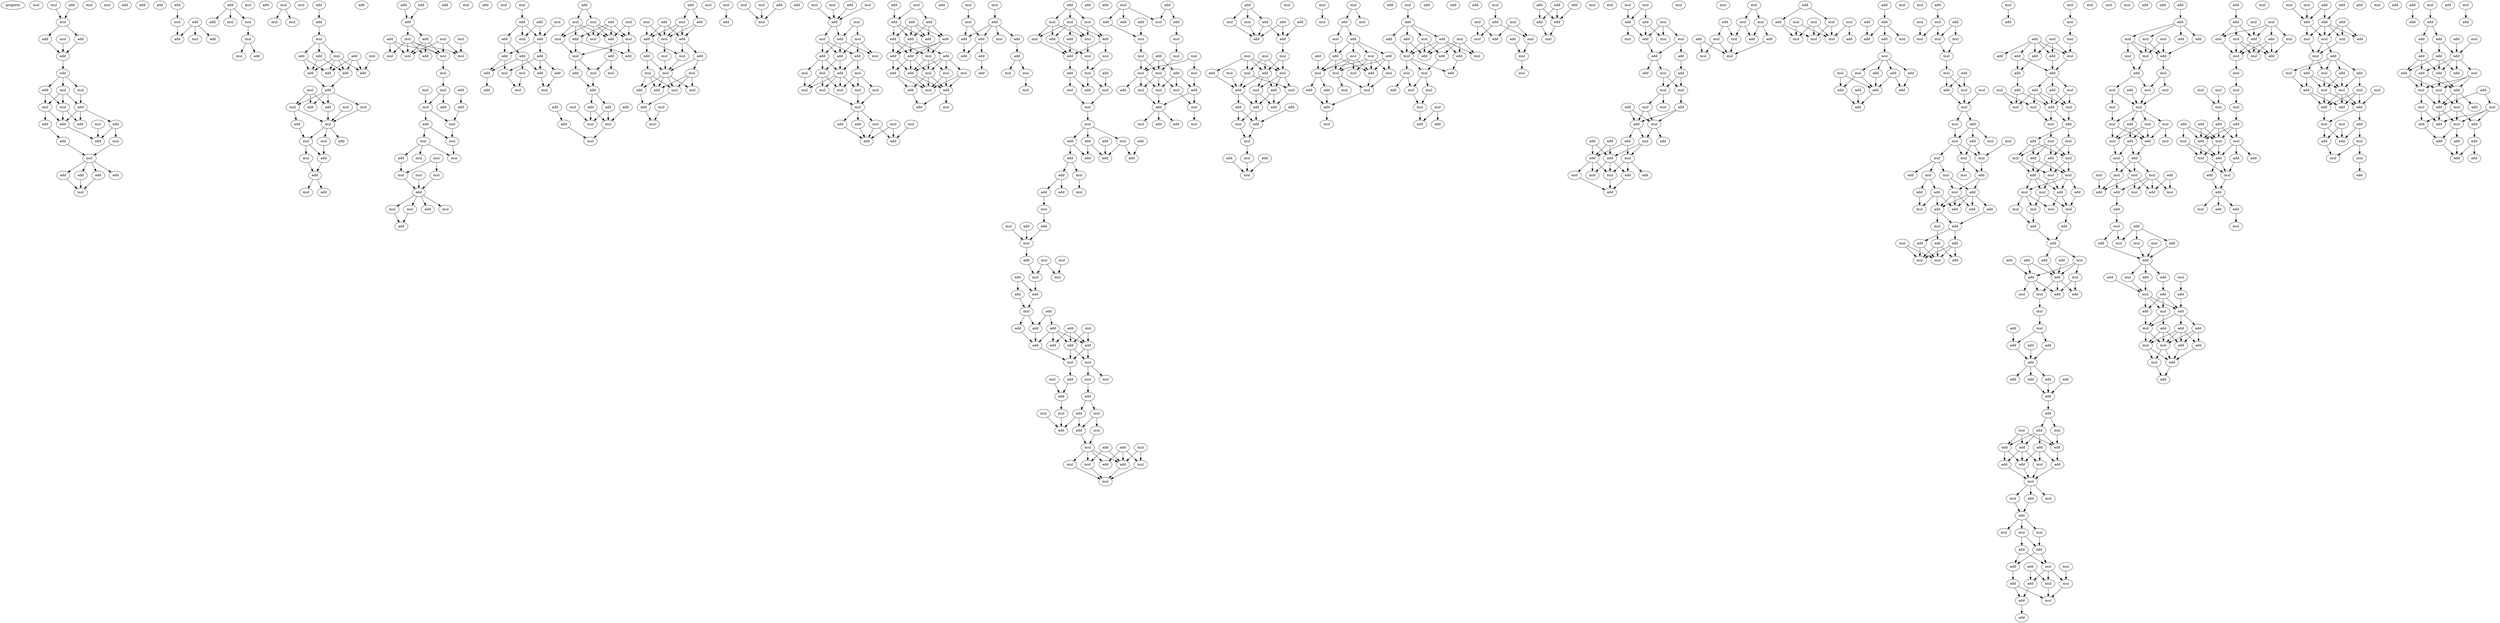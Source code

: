 digraph {
    node [fontcolor=black]
    property [mul=2,lf=2.0]
    0 [ label = mul ];
    1 [ label = mul ];
    2 [ label = mul ];
    3 [ label = mul ];
    4 [ label = add ];
    5 [ label = mul ];
    6 [ label = add ];
    7 [ label = add ];
    8 [ label = add ];
    9 [ label = mul ];
    10 [ label = add ];
    11 [ label = add ];
    12 [ label = add ];
    13 [ label = mul ];
    14 [ label = mul ];
    15 [ label = add ];
    16 [ label = mul ];
    17 [ label = add ];
    18 [ label = mul ];
    19 [ label = add ];
    20 [ label = mul ];
    21 [ label = add ];
    22 [ label = add ];
    23 [ label = add ];
    24 [ label = add ];
    25 [ label = mul ];
    26 [ label = add ];
    27 [ label = mul ];
    28 [ label = add ];
    29 [ label = add ];
    30 [ label = add ];
    31 [ label = add ];
    32 [ label = add ];
    33 [ label = mul ];
    34 [ label = add ];
    35 [ label = mul ];
    36 [ label = add ];
    37 [ label = add ];
    38 [ label = mul ];
    39 [ label = add ];
    40 [ label = add ];
    41 [ label = add ];
    42 [ label = mul ];
    43 [ label = mul ];
    44 [ label = mul ];
    45 [ label = add ];
    46 [ label = mul ];
    47 [ label = mul ];
    48 [ label = mul ];
    49 [ label = add ];
    50 [ label = mul ];
    51 [ label = add ];
    52 [ label = mul ];
    53 [ label = mul ];
    54 [ label = add ];
    55 [ label = mul ];
    56 [ label = mul ];
    57 [ label = add ];
    58 [ label = add ];
    59 [ label = mul ];
    60 [ label = add ];
    61 [ label = add ];
    62 [ label = add ];
    63 [ label = add ];
    64 [ label = add ];
    65 [ label = mul ];
    66 [ label = add ];
    67 [ label = mul ];
    68 [ label = add ];
    69 [ label = mul ];
    70 [ label = add ];
    71 [ label = mul ];
    72 [ label = add ];
    73 [ label = mul ];
    74 [ label = mul ];
    75 [ label = add ];
    76 [ label = mul ];
    77 [ label = add ];
    78 [ label = mul ];
    79 [ label = add ];
    80 [ label = add ];
    81 [ label = add ];
    82 [ label = add ];
    83 [ label = add ];
    84 [ label = mul ];
    85 [ label = add ];
    86 [ label = add ];
    87 [ label = add ];
    88 [ label = add ];
    89 [ label = mul ];
    90 [ label = mul ];
    91 [ label = mul ];
    92 [ label = mul ];
    93 [ label = mul ];
    94 [ label = mul ];
    95 [ label = add ];
    96 [ label = mul ];
    97 [ label = mul ];
    98 [ label = mul ];
    99 [ label = add ];
    100 [ label = mul ];
    101 [ label = add ];
    102 [ label = mul ];
    103 [ label = add ];
    104 [ label = add ];
    105 [ label = mul ];
    106 [ label = mul ];
    107 [ label = mul ];
    108 [ label = mul ];
    109 [ label = mul ];
    110 [ label = mul ];
    111 [ label = mul ];
    112 [ label = add ];
    113 [ label = add ];
    114 [ label = mul ];
    115 [ label = mul ];
    116 [ label = mul ];
    117 [ label = add ];
    118 [ label = mul ];
    119 [ label = add ];
    120 [ label = mul ];
    121 [ label = mul ];
    122 [ label = mul ];
    123 [ label = add ];
    124 [ label = mul ];
    125 [ label = add ];
    126 [ label = add ];
    127 [ label = mul ];
    128 [ label = add ];
    129 [ label = add ];
    130 [ label = mul ];
    131 [ label = add ];
    132 [ label = add ];
    133 [ label = add ];
    134 [ label = mul ];
    135 [ label = add ];
    136 [ label = mul ];
    137 [ label = add ];
    138 [ label = add ];
    139 [ label = mul ];
    140 [ label = mul ];
    141 [ label = add ];
    142 [ label = add ];
    143 [ label = mul ];
    144 [ label = mul ];
    145 [ label = add ];
    146 [ label = mul ];
    147 [ label = mul ];
    148 [ label = mul ];
    149 [ label = add ];
    150 [ label = add ];
    151 [ label = mul ];
    152 [ label = add ];
    153 [ label = add ];
    154 [ label = mul ];
    155 [ label = add ];
    156 [ label = mul ];
    157 [ label = mul ];
    158 [ label = add ];
    159 [ label = add ];
    160 [ label = add ];
    161 [ label = add ];
    162 [ label = add ];
    163 [ label = mul ];
    164 [ label = mul ];
    165 [ label = mul ];
    166 [ label = add ];
    167 [ label = mul ];
    168 [ label = add ];
    169 [ label = add ];
    170 [ label = mul ];
    171 [ label = mul ];
    172 [ label = add ];
    173 [ label = add ];
    174 [ label = mul ];
    175 [ label = add ];
    176 [ label = mul ];
    177 [ label = add ];
    178 [ label = mul ];
    179 [ label = add ];
    180 [ label = mul ];
    181 [ label = mul ];
    182 [ label = mul ];
    183 [ label = add ];
    184 [ label = mul ];
    185 [ label = mul ];
    186 [ label = add ];
    187 [ label = mul ];
    188 [ label = add ];
    189 [ label = mul ];
    190 [ label = mul ];
    191 [ label = mul ];
    192 [ label = add ];
    193 [ label = mul ];
    194 [ label = mul ];
    195 [ label = add ];
    196 [ label = mul ];
    197 [ label = add ];
    198 [ label = mul ];
    199 [ label = mul ];
    200 [ label = add ];
    201 [ label = mul ];
    202 [ label = add ];
    203 [ label = mul ];
    204 [ label = mul ];
    205 [ label = add ];
    206 [ label = mul ];
    207 [ label = add ];
    208 [ label = add ];
    209 [ label = add ];
    210 [ label = mul ];
    211 [ label = mul ];
    212 [ label = mul ];
    213 [ label = add ];
    214 [ label = mul ];
    215 [ label = mul ];
    216 [ label = mul ];
    217 [ label = mul ];
    218 [ label = mul ];
    219 [ label = mul ];
    220 [ label = mul ];
    221 [ label = add ];
    222 [ label = add ];
    223 [ label = mul ];
    224 [ label = mul ];
    225 [ label = mul ];
    226 [ label = add ];
    227 [ label = add ];
    228 [ label = add ];
    229 [ label = mul ];
    230 [ label = add ];
    231 [ label = add ];
    232 [ label = add ];
    233 [ label = add ];
    234 [ label = add ];
    235 [ label = add ];
    236 [ label = add ];
    237 [ label = add ];
    238 [ label = add ];
    239 [ label = add ];
    240 [ label = mul ];
    241 [ label = mul ];
    242 [ label = add ];
    243 [ label = mul ];
    244 [ label = mul ];
    245 [ label = add ];
    246 [ label = add ];
    247 [ label = add ];
    248 [ label = mul ];
    249 [ label = add ];
    250 [ label = mul ];
    251 [ label = add ];
    252 [ label = mul ];
    253 [ label = mul ];
    254 [ label = mul ];
    255 [ label = add ];
    256 [ label = add ];
    257 [ label = mul ];
    258 [ label = add ];
    259 [ label = add ];
    260 [ label = add ];
    261 [ label = add ];
    262 [ label = add ];
    263 [ label = mul ];
    264 [ label = add ];
    265 [ label = mul ];
    266 [ label = mul ];
    267 [ label = add ];
    268 [ label = mul ];
    269 [ label = mul ];
    270 [ label = mul ];
    271 [ label = add ];
    272 [ label = mul ];
    273 [ label = mul ];
    274 [ label = add ];
    275 [ label = add ];
    276 [ label = mul ];
    277 [ label = mul ];
    278 [ label = add ];
    279 [ label = mul ];
    280 [ label = add ];
    281 [ label = add ];
    282 [ label = mul ];
    283 [ label = mul ];
    284 [ label = add ];
    285 [ label = mul ];
    286 [ label = mul ];
    287 [ label = add ];
    288 [ label = mul ];
    289 [ label = add ];
    290 [ label = add ];
    291 [ label = add ];
    292 [ label = add ];
    293 [ label = add ];
    294 [ label = add ];
    295 [ label = add ];
    296 [ label = add ];
    297 [ label = mul ];
    298 [ label = add ];
    299 [ label = mul ];
    300 [ label = add ];
    301 [ label = mul ];
    302 [ label = mul ];
    303 [ label = add ];
    304 [ label = add ];
    305 [ label = add ];
    306 [ label = mul ];
    307 [ label = mul ];
    308 [ label = mul ];
    309 [ label = add ];
    310 [ label = add ];
    311 [ label = add ];
    312 [ label = mul ];
    313 [ label = mul ];
    314 [ label = add ];
    315 [ label = add ];
    316 [ label = mul ];
    317 [ label = add ];
    318 [ label = add ];
    319 [ label = mul ];
    320 [ label = add ];
    321 [ label = add ];
    322 [ label = add ];
    323 [ label = add ];
    324 [ label = add ];
    325 [ label = add ];
    326 [ label = add ];
    327 [ label = mul ];
    328 [ label = mul ];
    329 [ label = mul ];
    330 [ label = mul ];
    331 [ label = mul ];
    332 [ label = add ];
    333 [ label = add ];
    334 [ label = add ];
    335 [ label = mul ];
    336 [ label = mul ];
    337 [ label = mul ];
    338 [ label = add ];
    339 [ label = add ];
    340 [ label = add ];
    341 [ label = mul ];
    342 [ label = mul ];
    343 [ label = add ];
    344 [ label = add ];
    345 [ label = mul ];
    346 [ label = mul ];
    347 [ label = mul ];
    348 [ label = add ];
    349 [ label = add ];
    350 [ label = mul ];
    351 [ label = mul ];
    352 [ label = mul ];
    353 [ label = add ];
    354 [ label = add ];
    355 [ label = mul ];
    356 [ label = add ];
    357 [ label = add ];
    358 [ label = add ];
    359 [ label = mul ];
    360 [ label = mul ];
    361 [ label = mul ];
    362 [ label = mul ];
    363 [ label = add ];
    364 [ label = mul ];
    365 [ label = mul ];
    366 [ label = mul ];
    367 [ label = add ];
    368 [ label = mul ];
    369 [ label = add ];
    370 [ label = add ];
    371 [ label = mul ];
    372 [ label = mul ];
    373 [ label = mul ];
    374 [ label = mul ];
    375 [ label = add ];
    376 [ label = add ];
    377 [ label = add ];
    378 [ label = mul ];
    379 [ label = mul ];
    380 [ label = add ];
    381 [ label = mul ];
    382 [ label = add ];
    383 [ label = add ];
    384 [ label = mul ];
    385 [ label = add ];
    386 [ label = add ];
    387 [ label = add ];
    388 [ label = mul ];
    389 [ label = mul ];
    390 [ label = mul ];
    391 [ label = mul ];
    392 [ label = mul ];
    393 [ label = mul ];
    394 [ label = add ];
    395 [ label = add ];
    396 [ label = mul ];
    397 [ label = add ];
    398 [ label = add ];
    399 [ label = mul ];
    400 [ label = add ];
    401 [ label = add ];
    402 [ label = add ];
    403 [ label = add ];
    404 [ label = mul ];
    405 [ label = add ];
    406 [ label = mul ];
    407 [ label = add ];
    408 [ label = mul ];
    409 [ label = add ];
    410 [ label = mul ];
    411 [ label = mul ];
    412 [ label = mul ];
    413 [ label = mul ];
    414 [ label = mul ];
    415 [ label = add ];
    416 [ label = add ];
    417 [ label = mul ];
    418 [ label = add ];
    419 [ label = mul ];
    420 [ label = add ];
    421 [ label = mul ];
    422 [ label = add ];
    423 [ label = mul ];
    424 [ label = add ];
    425 [ label = mul ];
    426 [ label = add ];
    427 [ label = mul ];
    428 [ label = mul ];
    429 [ label = mul ];
    430 [ label = add ];
    431 [ label = mul ];
    432 [ label = add ];
    433 [ label = mul ];
    434 [ label = add ];
    435 [ label = mul ];
    436 [ label = add ];
    437 [ label = mul ];
    438 [ label = add ];
    439 [ label = add ];
    440 [ label = add ];
    441 [ label = mul ];
    442 [ label = mul ];
    443 [ label = add ];
    444 [ label = mul ];
    445 [ label = add ];
    446 [ label = mul ];
    447 [ label = add ];
    448 [ label = add ];
    449 [ label = mul ];
    450 [ label = add ];
    451 [ label = mul ];
    452 [ label = mul ];
    453 [ label = mul ];
    454 [ label = add ];
    455 [ label = mul ];
    456 [ label = mul ];
    457 [ label = add ];
    458 [ label = add ];
    459 [ label = add ];
    460 [ label = add ];
    461 [ label = mul ];
    462 [ label = add ];
    463 [ label = mul ];
    464 [ label = mul ];
    465 [ label = add ];
    466 [ label = add ];
    467 [ label = mul ];
    468 [ label = mul ];
    469 [ label = mul ];
    470 [ label = add ];
    471 [ label = add ];
    472 [ label = mul ];
    473 [ label = mul ];
    474 [ label = add ];
    475 [ label = add ];
    476 [ label = add ];
    477 [ label = mul ];
    478 [ label = mul ];
    479 [ label = mul ];
    480 [ label = mul ];
    481 [ label = mul ];
    482 [ label = add ];
    483 [ label = add ];
    484 [ label = mul ];
    485 [ label = mul ];
    486 [ label = mul ];
    487 [ label = add ];
    488 [ label = mul ];
    489 [ label = add ];
    490 [ label = add ];
    491 [ label = add ];
    492 [ label = mul ];
    493 [ label = add ];
    494 [ label = mul ];
    495 [ label = mul ];
    496 [ label = mul ];
    497 [ label = mul ];
    498 [ label = add ];
    499 [ label = add ];
    500 [ label = mul ];
    501 [ label = mul ];
    502 [ label = add ];
    503 [ label = add ];
    504 [ label = add ];
    505 [ label = mul ];
    506 [ label = add ];
    507 [ label = add ];
    508 [ label = add ];
    509 [ label = add ];
    510 [ label = mul ];
    511 [ label = mul ];
    512 [ label = mul ];
    513 [ label = add ];
    514 [ label = mul ];
    515 [ label = add ];
    516 [ label = add ];
    517 [ label = mul ];
    518 [ label = mul ];
    519 [ label = mul ];
    520 [ label = add ];
    521 [ label = mul ];
    522 [ label = add ];
    523 [ label = add ];
    524 [ label = add ];
    525 [ label = mul ];
    526 [ label = mul ];
    527 [ label = mul ];
    528 [ label = add ];
    529 [ label = mul ];
    530 [ label = mul ];
    531 [ label = mul ];
    532 [ label = mul ];
    533 [ label = add ];
    534 [ label = mul ];
    535 [ label = mul ];
    536 [ label = add ];
    537 [ label = mul ];
    538 [ label = add ];
    539 [ label = add ];
    540 [ label = add ];
    541 [ label = add ];
    542 [ label = mul ];
    543 [ label = mul ];
    544 [ label = mul ];
    545 [ label = add ];
    546 [ label = mul ];
    547 [ label = add ];
    548 [ label = add ];
    549 [ label = mul ];
    550 [ label = add ];
    551 [ label = mul ];
    552 [ label = add ];
    553 [ label = add ];
    554 [ label = add ];
    555 [ label = add ];
    556 [ label = add ];
    557 [ label = add ];
    558 [ label = mul ];
    559 [ label = mul ];
    560 [ label = add ];
    561 [ label = mul ];
    562 [ label = mul ];
    563 [ label = mul ];
    564 [ label = mul ];
    565 [ label = mul ];
    566 [ label = mul ];
    567 [ label = add ];
    568 [ label = add ];
    569 [ label = mul ];
    570 [ label = mul ];
    571 [ label = add ];
    572 [ label = mul ];
    573 [ label = mul ];
    574 [ label = add ];
    575 [ label = mul ];
    576 [ label = mul ];
    577 [ label = add ];
    578 [ label = mul ];
    579 [ label = mul ];
    580 [ label = mul ];
    581 [ label = mul ];
    582 [ label = add ];
    583 [ label = mul ];
    584 [ label = add ];
    585 [ label = mul ];
    586 [ label = mul ];
    587 [ label = add ];
    588 [ label = add ];
    589 [ label = mul ];
    590 [ label = add ];
    591 [ label = add ];
    592 [ label = add ];
    593 [ label = add ];
    594 [ label = mul ];
    595 [ label = add ];
    596 [ label = add ];
    597 [ label = mul ];
    598 [ label = mul ];
    599 [ label = add ];
    600 [ label = add ];
    601 [ label = add ];
    602 [ label = mul ];
    603 [ label = mul ];
    604 [ label = add ];
    605 [ label = mul ];
    606 [ label = mul ];
    607 [ label = add ];
    608 [ label = mul ];
    609 [ label = mul ];
    610 [ label = add ];
    611 [ label = add ];
    612 [ label = add ];
    613 [ label = add ];
    614 [ label = mul ];
    615 [ label = add ];
    616 [ label = add ];
    617 [ label = mul ];
    618 [ label = add ];
    619 [ label = mul ];
    620 [ label = add ];
    621 [ label = add ];
    622 [ label = mul ];
    623 [ label = mul ];
    624 [ label = mul ];
    625 [ label = add ];
    626 [ label = add ];
    627 [ label = mul ];
    628 [ label = mul ];
    629 [ label = mul ];
    630 [ label = add ];
    631 [ label = add ];
    632 [ label = add ];
    633 [ label = mul ];
    634 [ label = mul ];
    635 [ label = add ];
    636 [ label = mul ];
    637 [ label = mul ];
    638 [ label = mul ];
    639 [ label = mul ];
    640 [ label = add ];
    641 [ label = add ];
    642 [ label = mul ];
    643 [ label = mul ];
    644 [ label = mul ];
    645 [ label = mul ];
    646 [ label = add ];
    647 [ label = add ];
    648 [ label = add ];
    649 [ label = mul ];
    650 [ label = add ];
    651 [ label = add ];
    652 [ label = add ];
    653 [ label = add ];
    654 [ label = add ];
    655 [ label = mul ];
    656 [ label = add ];
    657 [ label = add ];
    658 [ label = add ];
    659 [ label = mul ];
    660 [ label = mul ];
    661 [ label = mul ];
    662 [ label = mul ];
    663 [ label = mul ];
    664 [ label = add ];
    665 [ label = add ];
    666 [ label = mul ];
    667 [ label = add ];
    668 [ label = add ];
    669 [ label = add ];
    670 [ label = add ];
    671 [ label = add ];
    672 [ label = add ];
    673 [ label = add ];
    674 [ label = add ];
    675 [ label = add ];
    676 [ label = mul ];
    677 [ label = mul ];
    678 [ label = add ];
    679 [ label = add ];
    680 [ label = add ];
    681 [ label = add ];
    682 [ label = add ];
    683 [ label = add ];
    684 [ label = mul ];
    685 [ label = add ];
    686 [ label = add ];
    687 [ label = mul ];
    688 [ label = mul ];
    689 [ label = add ];
    690 [ label = mul ];
    691 [ label = mul ];
    692 [ label = add ];
    693 [ label = add ];
    694 [ label = mul ];
    695 [ label = mul ];
    696 [ label = mul ];
    697 [ label = add ];
    698 [ label = add ];
    699 [ label = mul ];
    700 [ label = add ];
    701 [ label = add ];
    702 [ label = mul ];
    703 [ label = add ];
    704 [ label = mul ];
    705 [ label = mul ];
    706 [ label = add ];
    707 [ label = add ];
    708 [ label = mul ];
    709 [ label = add ];
    710 [ label = add ];
    711 [ label = add ];
    712 [ label = add ];
    713 [ label = add ];
    714 [ label = add ];
    715 [ label = mul ];
    716 [ label = mul ];
    717 [ label = mul ];
    718 [ label = mul ];
    719 [ label = add ];
    720 [ label = mul ];
    721 [ label = add ];
    722 [ label = mul ];
    723 [ label = mul ];
    724 [ label = add ];
    725 [ label = mul ];
    726 [ label = mul ];
    727 [ label = mul ];
    728 [ label = mul ];
    729 [ label = add ];
    730 [ label = mul ];
    731 [ label = mul ];
    732 [ label = mul ];
    733 [ label = mul ];
    734 [ label = mul ];
    735 [ label = add ];
    736 [ label = add ];
    737 [ label = add ];
    738 [ label = mul ];
    739 [ label = mul ];
    740 [ label = mul ];
    741 [ label = add ];
    742 [ label = mul ];
    743 [ label = mul ];
    744 [ label = add ];
    745 [ label = add ];
    746 [ label = mul ];
    747 [ label = mul ];
    748 [ label = add ];
    749 [ label = add ];
    750 [ label = add ];
    751 [ label = mul ];
    752 [ label = mul ];
    753 [ label = add ];
    754 [ label = mul ];
    755 [ label = mul ];
    756 [ label = add ];
    757 [ label = add ];
    758 [ label = mul ];
    759 [ label = mul ];
    760 [ label = add ];
    761 [ label = add ];
    762 [ label = add ];
    763 [ label = add ];
    764 [ label = mul ];
    765 [ label = add ];
    766 [ label = mul ];
    767 [ label = add ];
    768 [ label = add ];
    769 [ label = add ];
    770 [ label = add ];
    771 [ label = mul ];
    772 [ label = add ];
    773 [ label = add ];
    774 [ label = mul ];
    775 [ label = add ];
    776 [ label = mul ];
    777 [ label = add ];
    778 [ label = mul ];
    779 [ label = add ];
    780 [ label = add ];
    781 [ label = add ];
    782 [ label = mul ];
    783 [ label = mul ];
    784 [ label = mul ];
    785 [ label = add ];
    786 [ label = mul ];
    787 [ label = add ];
    788 [ label = mul ];
    789 [ label = mul ];
    790 [ label = add ];
    791 [ label = mul ];
    792 [ label = mul ];
    793 [ label = mul ];
    794 [ label = mul ];
    795 [ label = mul ];
    796 [ label = mul ];
    797 [ label = mul ];
    798 [ label = add ];
    799 [ label = add ];
    800 [ label = add ];
    801 [ label = add ];
    802 [ label = mul ];
    803 [ label = add ];
    804 [ label = mul ];
    805 [ label = mul ];
    806 [ label = add ];
    807 [ label = add ];
    808 [ label = mul ];
    809 [ label = add ];
    810 [ label = mul ];
    811 [ label = add ];
    812 [ label = add ];
    813 [ label = mul ];
    814 [ label = add ];
    815 [ label = mul ];
    816 [ label = add ];
    817 [ label = mul ];
    818 [ label = mul ];
    819 [ label = add ];
    820 [ label = mul ];
    821 [ label = add ];
    822 [ label = add ];
    823 [ label = add ];
    824 [ label = add ];
    825 [ label = add ];
    826 [ label = mul ];
    827 [ label = mul ];
    828 [ label = mul ];
    829 [ label = add ];
    830 [ label = mul ];
    831 [ label = add ];
    832 [ label = add ];
    833 [ label = add ];
    834 [ label = add ];
    835 [ label = mul ];
    836 [ label = mul ];
    837 [ label = add ];
    838 [ label = mul ];
    839 [ label = mul ];
    840 [ label = mul ];
    841 [ label = mul ];
    842 [ label = add ];
    843 [ label = add ];
    844 [ label = add ];
    845 [ label = mul ];
    846 [ label = mul ];
    847 [ label = add ];
    848 [ label = add ];
    849 [ label = add ];
    850 [ label = mul ];
    851 [ label = mul ];
    852 [ label = mul ];
    853 [ label = mul ];
    854 [ label = add ];
    855 [ label = add ];
    856 [ label = add ];
    857 [ label = mul ];
    858 [ label = add ];
    859 [ label = add ];
    860 [ label = add ];
    861 [ label = mul ];
    862 [ label = add ];
    863 [ label = add ];
    864 [ label = add ];
    865 [ label = add ];
    866 [ label = add ];
    867 [ label = add ];
    868 [ label = add ];
    869 [ label = mul ];
    870 [ label = add ];
    871 [ label = add ];
    872 [ label = add ];
    873 [ label = mul ];
    874 [ label = mul ];
    875 [ label = add ];
    876 [ label = add ];
    877 [ label = mul ];
    878 [ label = add ];
    879 [ label = mul ];
    880 [ label = mul ];
    881 [ label = add ];
    882 [ label = add ];
    883 [ label = add ];
    884 [ label = mul ];
    885 [ label = add ];
    886 [ label = add ];
    887 [ label = mul ];
    888 [ label = add ];
    889 [ label = add ];
    890 [ label = add ];
    891 [ label = add ];
    892 [ label = add ];
    1 -> 5 [ name = 0 ];
    4 -> 5 [ name = 1 ];
    5 -> 7 [ name = 2 ];
    5 -> 10 [ name = 3 ];
    7 -> 11 [ name = 4 ];
    9 -> 11 [ name = 5 ];
    10 -> 11 [ name = 6 ];
    11 -> 12 [ name = 7 ];
    12 -> 13 [ name = 8 ];
    12 -> 14 [ name = 9 ];
    12 -> 15 [ name = 10 ];
    13 -> 17 [ name = 11 ];
    14 -> 16 [ name = 12 ];
    14 -> 17 [ name = 13 ];
    14 -> 18 [ name = 14 ];
    15 -> 16 [ name = 15 ];
    15 -> 18 [ name = 16 ];
    16 -> 22 [ name = 17 ];
    16 -> 23 [ name = 18 ];
    17 -> 21 [ name = 19 ];
    17 -> 22 [ name = 20 ];
    17 -> 23 [ name = 21 ];
    18 -> 19 [ name = 22 ];
    18 -> 23 [ name = 23 ];
    19 -> 24 [ name = 24 ];
    20 -> 26 [ name = 25 ];
    21 -> 25 [ name = 26 ];
    21 -> 26 [ name = 27 ];
    23 -> 26 [ name = 28 ];
    24 -> 27 [ name = 29 ];
    25 -> 27 [ name = 30 ];
    27 -> 28 [ name = 31 ];
    27 -> 29 [ name = 32 ];
    27 -> 31 [ name = 33 ];
    27 -> 32 [ name = 34 ];
    28 -> 33 [ name = 35 ];
    29 -> 33 [ name = 36 ];
    31 -> 33 [ name = 37 ];
    34 -> 35 [ name = 38 ];
    35 -> 37 [ name = 39 ];
    36 -> 37 [ name = 40 ];
    36 -> 38 [ name = 41 ];
    36 -> 39 [ name = 42 ];
    40 -> 41 [ name = 43 ];
    40 -> 42 [ name = 44 ];
    40 -> 44 [ name = 45 ];
    44 -> 46 [ name = 46 ];
    46 -> 48 [ name = 47 ];
    46 -> 49 [ name = 48 ];
    47 -> 52 [ name = 49 ];
    47 -> 53 [ name = 50 ];
    51 -> 54 [ name = 51 ];
    54 -> 55 [ name = 52 ];
    55 -> 56 [ name = 53 ];
    55 -> 57 [ name = 54 ];
    55 -> 58 [ name = 55 ];
    56 -> 61 [ name = 56 ];
    56 -> 62 [ name = 57 ];
    56 -> 63 [ name = 58 ];
    56 -> 64 [ name = 59 ];
    57 -> 62 [ name = 60 ];
    57 -> 64 [ name = 61 ];
    58 -> 61 [ name = 62 ];
    58 -> 64 [ name = 63 ];
    59 -> 63 [ name = 64 ];
    60 -> 61 [ name = 65 ];
    60 -> 62 [ name = 66 ];
    60 -> 63 [ name = 67 ];
    62 -> 66 [ name = 68 ];
    64 -> 66 [ name = 69 ];
    65 -> 67 [ name = 70 ];
    65 -> 68 [ name = 71 ];
    65 -> 70 [ name = 72 ];
    66 -> 67 [ name = 73 ];
    66 -> 68 [ name = 74 ];
    66 -> 69 [ name = 75 ];
    66 -> 70 [ name = 76 ];
    67 -> 72 [ name = 77 ];
    67 -> 73 [ name = 78 ];
    68 -> 73 [ name = 79 ];
    69 -> 73 [ name = 80 ];
    71 -> 73 [ name = 81 ];
    72 -> 74 [ name = 82 ];
    73 -> 74 [ name = 83 ];
    73 -> 75 [ name = 84 ];
    73 -> 76 [ name = 85 ];
    74 -> 77 [ name = 86 ];
    74 -> 78 [ name = 87 ];
    76 -> 77 [ name = 88 ];
    77 -> 80 [ name = 89 ];
    78 -> 80 [ name = 90 ];
    80 -> 84 [ name = 91 ];
    80 -> 85 [ name = 92 ];
    81 -> 86 [ name = 93 ];
    83 -> 86 [ name = 94 ];
    86 -> 87 [ name = 95 ];
    86 -> 91 [ name = 96 ];
    87 -> 92 [ name = 97 ];
    87 -> 94 [ name = 98 ];
    87 -> 95 [ name = 99 ];
    88 -> 92 [ name = 100 ];
    88 -> 93 [ name = 101 ];
    88 -> 94 [ name = 102 ];
    89 -> 92 [ name = 103 ];
    89 -> 94 [ name = 104 ];
    89 -> 96 [ name = 105 ];
    90 -> 96 [ name = 106 ];
    91 -> 92 [ name = 107 ];
    91 -> 93 [ name = 108 ];
    91 -> 94 [ name = 109 ];
    91 -> 95 [ name = 110 ];
    91 -> 96 [ name = 111 ];
    94 -> 97 [ name = 112 ];
    97 -> 98 [ name = 113 ];
    98 -> 102 [ name = 114 ];
    98 -> 103 [ name = 115 ];
    99 -> 101 [ name = 116 ];
    100 -> 102 [ name = 117 ];
    101 -> 105 [ name = 118 ];
    102 -> 104 [ name = 119 ];
    102 -> 105 [ name = 120 ];
    104 -> 107 [ name = 121 ];
    104 -> 108 [ name = 122 ];
    105 -> 107 [ name = 123 ];
    107 -> 111 [ name = 124 ];
    108 -> 110 [ name = 125 ];
    108 -> 111 [ name = 126 ];
    108 -> 113 [ name = 127 ];
    109 -> 114 [ name = 128 ];
    109 -> 116 [ name = 129 ];
    113 -> 116 [ name = 130 ];
    114 -> 117 [ name = 131 ];
    115 -> 117 [ name = 132 ];
    116 -> 117 [ name = 133 ];
    117 -> 118 [ name = 134 ];
    117 -> 119 [ name = 135 ];
    117 -> 120 [ name = 136 ];
    117 -> 121 [ name = 137 ];
    118 -> 123 [ name = 138 ];
    120 -> 123 [ name = 139 ];
    124 -> 126 [ name = 140 ];
    125 -> 129 [ name = 141 ];
    125 -> 130 [ name = 142 ];
    126 -> 128 [ name = 143 ];
    126 -> 129 [ name = 144 ];
    126 -> 130 [ name = 145 ];
    127 -> 129 [ name = 146 ];
    128 -> 131 [ name = 147 ];
    128 -> 132 [ name = 148 ];
    129 -> 132 [ name = 149 ];
    129 -> 133 [ name = 150 ];
    131 -> 135 [ name = 151 ];
    131 -> 136 [ name = 152 ];
    131 -> 137 [ name = 153 ];
    132 -> 134 [ name = 154 ];
    132 -> 137 [ name = 155 ];
    133 -> 134 [ name = 156 ];
    133 -> 135 [ name = 157 ];
    133 -> 138 [ name = 158 ];
    134 -> 139 [ name = 159 ];
    135 -> 140 [ name = 160 ];
    136 -> 139 [ name = 161 ];
    137 -> 141 [ name = 162 ];
    138 -> 140 [ name = 163 ];
    142 -> 143 [ name = 164 ];
    142 -> 146 [ name = 165 ];
    143 -> 147 [ name = 166 ];
    143 -> 148 [ name = 167 ];
    143 -> 150 [ name = 168 ];
    143 -> 151 [ name = 169 ];
    144 -> 148 [ name = 170 ];
    144 -> 150 [ name = 171 ];
    145 -> 147 [ name = 172 ];
    145 -> 148 [ name = 173 ];
    145 -> 149 [ name = 174 ];
    145 -> 150 [ name = 175 ];
    146 -> 147 [ name = 176 ];
    146 -> 149 [ name = 177 ];
    146 -> 150 [ name = 178 ];
    146 -> 151 [ name = 179 ];
    148 -> 153 [ name = 180 ];
    148 -> 154 [ name = 181 ];
    149 -> 153 [ name = 182 ];
    149 -> 154 [ name = 183 ];
    150 -> 152 [ name = 184 ];
    151 -> 154 [ name = 185 ];
    152 -> 156 [ name = 186 ];
    152 -> 157 [ name = 187 ];
    154 -> 155 [ name = 188 ];
    154 -> 156 [ name = 189 ];
    155 -> 158 [ name = 190 ];
    156 -> 158 [ name = 191 ];
    158 -> 161 [ name = 192 ];
    158 -> 162 [ name = 193 ];
    159 -> 165 [ name = 194 ];
    160 -> 166 [ name = 195 ];
    161 -> 164 [ name = 196 ];
    161 -> 165 [ name = 197 ];
    162 -> 164 [ name = 198 ];
    162 -> 165 [ name = 199 ];
    163 -> 164 [ name = 200 ];
    165 -> 167 [ name = 201 ];
    166 -> 167 [ name = 202 ];
    168 -> 169 [ name = 203 ];
    168 -> 170 [ name = 204 ];
    169 -> 174 [ name = 205 ];
    169 -> 175 [ name = 206 ];
    170 -> 173 [ name = 207 ];
    170 -> 174 [ name = 208 ];
    170 -> 175 [ name = 209 ];
    171 -> 173 [ name = 210 ];
    171 -> 174 [ name = 211 ];
    172 -> 173 [ name = 212 ];
    172 -> 174 [ name = 213 ];
    172 -> 175 [ name = 214 ];
    173 -> 176 [ name = 215 ];
    173 -> 179 [ name = 216 ];
    174 -> 178 [ name = 217 ];
    175 -> 176 [ name = 218 ];
    175 -> 177 [ name = 219 ];
    176 -> 181 [ name = 220 ];
    177 -> 181 [ name = 221 ];
    177 -> 182 [ name = 222 ];
    178 -> 181 [ name = 223 ];
    179 -> 180 [ name = 224 ];
    179 -> 181 [ name = 225 ];
    180 -> 183 [ name = 226 ];
    180 -> 184 [ name = 227 ];
    180 -> 186 [ name = 228 ];
    181 -> 183 [ name = 229 ];
    181 -> 184 [ name = 230 ];
    181 -> 185 [ name = 231 ];
    181 -> 186 [ name = 232 ];
    182 -> 183 [ name = 233 ];
    182 -> 184 [ name = 234 ];
    182 -> 185 [ name = 235 ];
    184 -> 188 [ name = 236 ];
    186 -> 188 [ name = 237 ];
    188 -> 191 [ name = 238 ];
    189 -> 191 [ name = 239 ];
    190 -> 192 [ name = 240 ];
    193 -> 196 [ name = 241 ];
    194 -> 196 [ name = 242 ];
    195 -> 196 [ name = 243 ];
    198 -> 202 [ name = 244 ];
    199 -> 202 [ name = 245 ];
    200 -> 202 [ name = 246 ];
    201 -> 202 [ name = 247 ];
    202 -> 205 [ name = 248 ];
    202 -> 206 [ name = 249 ];
    203 -> 204 [ name = 250 ];
    203 -> 205 [ name = 251 ];
    204 -> 207 [ name = 252 ];
    204 -> 209 [ name = 253 ];
    204 -> 210 [ name = 254 ];
    205 -> 208 [ name = 255 ];
    205 -> 209 [ name = 256 ];
    205 -> 210 [ name = 257 ];
    206 -> 207 [ name = 258 ];
    206 -> 208 [ name = 259 ];
    206 -> 209 [ name = 260 ];
    207 -> 212 [ name = 261 ];
    207 -> 213 [ name = 262 ];
    208 -> 211 [ name = 263 ];
    208 -> 213 [ name = 264 ];
    208 -> 214 [ name = 265 ];
    209 -> 213 [ name = 266 ];
    209 -> 214 [ name = 267 ];
    211 -> 217 [ name = 268 ];
    212 -> 215 [ name = 269 ];
    212 -> 216 [ name = 270 ];
    212 -> 218 [ name = 271 ];
    213 -> 215 [ name = 272 ];
    213 -> 217 [ name = 273 ];
    213 -> 218 [ name = 274 ];
    213 -> 219 [ name = 275 ];
    214 -> 215 [ name = 276 ];
    214 -> 217 [ name = 277 ];
    214 -> 219 [ name = 278 ];
    216 -> 220 [ name = 279 ];
    218 -> 220 [ name = 280 ];
    219 -> 220 [ name = 281 ];
    220 -> 221 [ name = 282 ];
    220 -> 222 [ name = 283 ];
    220 -> 224 [ name = 284 ];
    221 -> 226 [ name = 285 ];
    222 -> 226 [ name = 286 ];
    223 -> 227 [ name = 287 ];
    224 -> 226 [ name = 288 ];
    224 -> 227 [ name = 289 ];
    225 -> 226 [ name = 290 ];
    225 -> 227 [ name = 291 ];
    228 -> 231 [ name = 292 ];
    229 -> 230 [ name = 293 ];
    229 -> 231 [ name = 294 ];
    230 -> 234 [ name = 295 ];
    230 -> 235 [ name = 296 ];
    230 -> 236 [ name = 297 ];
    231 -> 233 [ name = 298 ];
    231 -> 235 [ name = 299 ];
    231 -> 236 [ name = 300 ];
    232 -> 233 [ name = 301 ];
    232 -> 234 [ name = 302 ];
    232 -> 235 [ name = 303 ];
    232 -> 236 [ name = 304 ];
    233 -> 237 [ name = 305 ];
    233 -> 239 [ name = 306 ];
    233 -> 240 [ name = 307 ];
    234 -> 237 [ name = 308 ];
    234 -> 239 [ name = 309 ];
    234 -> 240 [ name = 310 ];
    235 -> 237 [ name = 311 ];
    235 -> 238 [ name = 312 ];
    235 -> 239 [ name = 313 ];
    236 -> 240 [ name = 314 ];
    237 -> 242 [ name = 315 ];
    237 -> 245 [ name = 316 ];
    238 -> 241 [ name = 317 ];
    238 -> 243 [ name = 318 ];
    238 -> 244 [ name = 319 ];
    238 -> 245 [ name = 320 ];
    239 -> 241 [ name = 321 ];
    239 -> 242 [ name = 322 ];
    239 -> 245 [ name = 323 ];
    240 -> 241 [ name = 324 ];
    240 -> 243 [ name = 325 ];
    240 -> 245 [ name = 326 ];
    241 -> 246 [ name = 327 ];
    241 -> 247 [ name = 328 ];
    241 -> 248 [ name = 329 ];
    242 -> 247 [ name = 330 ];
    242 -> 248 [ name = 331 ];
    243 -> 246 [ name = 332 ];
    243 -> 248 [ name = 333 ];
    244 -> 246 [ name = 334 ];
    244 -> 248 [ name = 335 ];
    245 -> 246 [ name = 336 ];
    245 -> 248 [ name = 337 ];
    246 -> 249 [ name = 338 ];
    246 -> 250 [ name = 339 ];
    247 -> 249 [ name = 340 ];
    252 -> 255 [ name = 341 ];
    253 -> 254 [ name = 342 ];
    254 -> 256 [ name = 343 ];
    254 -> 258 [ name = 344 ];
    255 -> 256 [ name = 345 ];
    255 -> 257 [ name = 346 ];
    255 -> 258 [ name = 347 ];
    255 -> 259 [ name = 348 ];
    256 -> 260 [ name = 349 ];
    258 -> 260 [ name = 350 ];
    258 -> 262 [ name = 351 ];
    259 -> 261 [ name = 352 ];
    261 -> 263 [ name = 353 ];
    261 -> 265 [ name = 354 ];
    262 -> 264 [ name = 355 ];
    263 -> 266 [ name = 356 ];
    267 -> 268 [ name = 357 ];
    267 -> 269 [ name = 358 ];
    267 -> 270 [ name = 359 ];
    268 -> 271 [ name = 360 ];
    268 -> 272 [ name = 361 ];
    268 -> 273 [ name = 362 ];
    268 -> 274 [ name = 363 ];
    268 -> 275 [ name = 364 ];
    269 -> 273 [ name = 365 ];
    269 -> 274 [ name = 366 ];
    270 -> 271 [ name = 367 ];
    270 -> 272 [ name = 368 ];
    270 -> 273 [ name = 369 ];
    271 -> 276 [ name = 370 ];
    271 -> 278 [ name = 371 ];
    272 -> 278 [ name = 372 ];
    273 -> 276 [ name = 373 ];
    274 -> 277 [ name = 374 ];
    274 -> 278 [ name = 375 ];
    275 -> 278 [ name = 376 ];
    276 -> 279 [ name = 377 ];
    277 -> 279 [ name = 378 ];
    278 -> 281 [ name = 379 ];
    279 -> 282 [ name = 380 ];
    279 -> 284 [ name = 381 ];
    280 -> 282 [ name = 382 ];
    281 -> 283 [ name = 383 ];
    281 -> 284 [ name = 384 ];
    282 -> 285 [ name = 385 ];
    283 -> 285 [ name = 386 ];
    285 -> 286 [ name = 387 ];
    286 -> 288 [ name = 388 ];
    286 -> 289 [ name = 389 ];
    286 -> 291 [ name = 390 ];
    287 -> 295 [ name = 391 ];
    288 -> 293 [ name = 392 ];
    288 -> 295 [ name = 393 ];
    289 -> 292 [ name = 394 ];
    289 -> 293 [ name = 395 ];
    290 -> 293 [ name = 396 ];
    291 -> 292 [ name = 397 ];
    291 -> 294 [ name = 398 ];
    294 -> 296 [ name = 399 ];
    294 -> 297 [ name = 400 ];
    296 -> 298 [ name = 401 ];
    296 -> 300 [ name = 402 ];
    297 -> 299 [ name = 403 ];
    300 -> 301 [ name = 404 ];
    301 -> 305 [ name = 405 ];
    302 -> 306 [ name = 406 ];
    304 -> 306 [ name = 407 ];
    305 -> 306 [ name = 408 ];
    306 -> 310 [ name = 409 ];
    307 -> 312 [ name = 410 ];
    307 -> 313 [ name = 411 ];
    308 -> 313 [ name = 412 ];
    310 -> 312 [ name = 413 ];
    311 -> 314 [ name = 414 ];
    311 -> 315 [ name = 415 ];
    312 -> 315 [ name = 416 ];
    314 -> 316 [ name = 417 ];
    315 -> 316 [ name = 418 ];
    316 -> 318 [ name = 419 ];
    316 -> 322 [ name = 420 ];
    317 -> 320 [ name = 421 ];
    317 -> 322 [ name = 422 ];
    318 -> 323 [ name = 423 ];
    319 -> 324 [ name = 424 ];
    319 -> 326 [ name = 425 ];
    320 -> 323 [ name = 426 ];
    320 -> 324 [ name = 427 ];
    320 -> 325 [ name = 428 ];
    320 -> 326 [ name = 429 ];
    321 -> 324 [ name = 430 ];
    321 -> 325 [ name = 431 ];
    321 -> 326 [ name = 432 ];
    322 -> 323 [ name = 433 ];
    323 -> 328 [ name = 434 ];
    324 -> 327 [ name = 435 ];
    324 -> 328 [ name = 436 ];
    326 -> 327 [ name = 437 ];
    326 -> 328 [ name = 438 ];
    327 -> 330 [ name = 439 ];
    327 -> 331 [ name = 440 ];
    328 -> 332 [ name = 441 ];
    329 -> 334 [ name = 442 ];
    331 -> 333 [ name = 443 ];
    332 -> 334 [ name = 444 ];
    333 -> 336 [ name = 445 ];
    333 -> 338 [ name = 446 ];
    334 -> 337 [ name = 447 ];
    335 -> 340 [ name = 448 ];
    336 -> 339 [ name = 449 ];
    336 -> 341 [ name = 450 ];
    337 -> 340 [ name = 451 ];
    338 -> 339 [ name = 452 ];
    338 -> 340 [ name = 453 ];
    339 -> 342 [ name = 454 ];
    341 -> 342 [ name = 455 ];
    342 -> 346 [ name = 456 ];
    342 -> 348 [ name = 457 ];
    342 -> 349 [ name = 458 ];
    342 -> 350 [ name = 459 ];
    343 -> 346 [ name = 460 ];
    343 -> 348 [ name = 461 ];
    344 -> 347 [ name = 462 ];
    344 -> 348 [ name = 463 ];
    344 -> 349 [ name = 464 ];
    345 -> 347 [ name = 465 ];
    345 -> 348 [ name = 466 ];
    346 -> 351 [ name = 467 ];
    347 -> 351 [ name = 468 ];
    348 -> 351 [ name = 469 ];
    350 -> 351 [ name = 470 ];
    352 -> 354 [ name = 471 ];
    352 -> 355 [ name = 472 ];
    352 -> 356 [ name = 473 ];
    353 -> 355 [ name = 474 ];
    353 -> 358 [ name = 475 ];
    354 -> 359 [ name = 476 ];
    357 -> 359 [ name = 477 ];
    358 -> 360 [ name = 478 ];
    359 -> 364 [ name = 479 ];
    360 -> 361 [ name = 480 ];
    361 -> 366 [ name = 481 ];
    362 -> 365 [ name = 482 ];
    362 -> 368 [ name = 483 ];
    363 -> 365 [ name = 484 ];
    363 -> 366 [ name = 485 ];
    363 -> 367 [ name = 486 ];
    364 -> 365 [ name = 487 ];
    364 -> 366 [ name = 488 ];
    365 -> 370 [ name = 489 ];
    365 -> 372 [ name = 490 ];
    365 -> 373 [ name = 491 ];
    366 -> 371 [ name = 492 ];
    366 -> 372 [ name = 493 ];
    366 -> 373 [ name = 494 ];
    367 -> 369 [ name = 495 ];
    367 -> 371 [ name = 496 ];
    367 -> 373 [ name = 497 ];
    368 -> 369 [ name = 498 ];
    369 -> 374 [ name = 499 ];
    369 -> 375 [ name = 500 ];
    371 -> 374 [ name = 501 ];
    372 -> 375 [ name = 502 ];
    373 -> 375 [ name = 503 ];
    374 -> 379 [ name = 504 ];
    375 -> 376 [ name = 505 ];
    375 -> 377 [ name = 506 ];
    375 -> 378 [ name = 507 ];
    380 -> 381 [ name = 508 ];
    380 -> 382 [ name = 509 ];
    380 -> 384 [ name = 510 ];
    381 -> 387 [ name = 511 ];
    382 -> 386 [ name = 512 ];
    382 -> 387 [ name = 513 ];
    383 -> 386 [ name = 514 ];
    383 -> 387 [ name = 515 ];
    384 -> 387 [ name = 516 ];
    385 -> 386 [ name = 517 ];
    386 -> 388 [ name = 518 ];
    388 -> 393 [ name = 519 ];
    388 -> 394 [ name = 520 ];
    389 -> 392 [ name = 521 ];
    389 -> 393 [ name = 522 ];
    389 -> 394 [ name = 523 ];
    390 -> 392 [ name = 524 ];
    390 -> 393 [ name = 525 ];
    390 -> 394 [ name = 526 ];
    390 -> 395 [ name = 527 ];
    391 -> 397 [ name = 528 ];
    392 -> 396 [ name = 529 ];
    392 -> 397 [ name = 530 ];
    393 -> 396 [ name = 531 ];
    393 -> 398 [ name = 532 ];
    393 -> 399 [ name = 533 ];
    394 -> 397 [ name = 534 ];
    394 -> 398 [ name = 535 ];
    394 -> 399 [ name = 536 ];
    395 -> 397 [ name = 537 ];
    396 -> 400 [ name = 538 ];
    397 -> 401 [ name = 539 ];
    397 -> 402 [ name = 540 ];
    398 -> 400 [ name = 541 ];
    398 -> 402 [ name = 542 ];
    399 -> 400 [ name = 543 ];
    399 -> 402 [ name = 544 ];
    401 -> 404 [ name = 545 ];
    401 -> 405 [ name = 546 ];
    402 -> 404 [ name = 547 ];
    402 -> 405 [ name = 548 ];
    403 -> 405 [ name = 549 ];
    404 -> 406 [ name = 550 ];
    405 -> 406 [ name = 551 ];
    406 -> 408 [ name = 552 ];
    407 -> 411 [ name = 553 ];
    408 -> 411 [ name = 554 ];
    409 -> 411 [ name = 555 ];
    412 -> 413 [ name = 556 ];
    414 -> 416 [ name = 557 ];
    414 -> 417 [ name = 558 ];
    416 -> 418 [ name = 559 ];
    416 -> 419 [ name = 560 ];
    418 -> 420 [ name = 561 ];
    418 -> 421 [ name = 562 ];
    418 -> 422 [ name = 563 ];
    418 -> 423 [ name = 564 ];
    419 -> 422 [ name = 565 ];
    420 -> 425 [ name = 566 ];
    420 -> 426 [ name = 567 ];
    420 -> 428 [ name = 568 ];
    421 -> 425 [ name = 569 ];
    421 -> 426 [ name = 570 ];
    421 -> 427 [ name = 571 ];
    421 -> 429 [ name = 572 ];
    422 -> 425 [ name = 573 ];
    422 -> 426 [ name = 574 ];
    422 -> 427 [ name = 575 ];
    423 -> 426 [ name = 576 ];
    423 -> 427 [ name = 577 ];
    423 -> 428 [ name = 578 ];
    423 -> 429 [ name = 579 ];
    424 -> 427 [ name = 580 ];
    425 -> 431 [ name = 581 ];
    425 -> 433 [ name = 582 ];
    426 -> 431 [ name = 583 ];
    427 -> 430 [ name = 584 ];
    427 -> 432 [ name = 585 ];
    428 -> 431 [ name = 586 ];
    430 -> 434 [ name = 587 ];
    431 -> 434 [ name = 588 ];
    432 -> 434 [ name = 589 ];
    434 -> 437 [ name = 590 ];
    435 -> 438 [ name = 591 ];
    438 -> 439 [ name = 592 ];
    438 -> 440 [ name = 593 ];
    438 -> 442 [ name = 594 ];
    438 -> 443 [ name = 595 ];
    439 -> 444 [ name = 596 ];
    439 -> 448 [ name = 597 ];
    440 -> 444 [ name = 598 ];
    441 -> 445 [ name = 599 ];
    441 -> 446 [ name = 600 ];
    441 -> 447 [ name = 601 ];
    441 -> 448 [ name = 602 ];
    442 -> 444 [ name = 603 ];
    442 -> 447 [ name = 604 ];
    442 -> 448 [ name = 605 ];
    443 -> 444 [ name = 606 ];
    443 -> 445 [ name = 607 ];
    443 -> 446 [ name = 608 ];
    443 -> 448 [ name = 609 ];
    444 -> 449 [ name = 610 ];
    444 -> 450 [ name = 611 ];
    444 -> 451 [ name = 612 ];
    445 -> 450 [ name = 613 ];
    447 -> 451 [ name = 614 ];
    449 -> 453 [ name = 615 ];
    449 -> 454 [ name = 616 ];
    451 -> 452 [ name = 617 ];
    451 -> 453 [ name = 618 ];
    452 -> 456 [ name = 619 ];
    453 -> 456 [ name = 620 ];
    455 -> 457 [ name = 621 ];
    455 -> 458 [ name = 622 ];
    456 -> 458 [ name = 623 ];
    461 -> 462 [ name = 624 ];
    462 -> 467 [ name = 625 ];
    462 -> 468 [ name = 626 ];
    463 -> 465 [ name = 627 ];
    463 -> 468 [ name = 628 ];
    464 -> 465 [ name = 629 ];
    464 -> 467 [ name = 630 ];
    466 -> 469 [ name = 631 ];
    468 -> 469 [ name = 632 ];
    469 -> 472 [ name = 633 ];
    470 -> 475 [ name = 634 ];
    470 -> 476 [ name = 635 ];
    471 -> 476 [ name = 636 ];
    474 -> 475 [ name = 637 ];
    474 -> 476 [ name = 638 ];
    475 -> 477 [ name = 639 ];
    476 -> 477 [ name = 640 ];
    479 -> 482 [ name = 641 ];
    480 -> 482 [ name = 642 ];
    480 -> 483 [ name = 643 ];
    481 -> 484 [ name = 644 ];
    481 -> 487 [ name = 645 ];
    481 -> 488 [ name = 646 ];
    482 -> 486 [ name = 647 ];
    482 -> 487 [ name = 648 ];
    483 -> 487 [ name = 649 ];
    483 -> 488 [ name = 650 ];
    484 -> 489 [ name = 651 ];
    484 -> 490 [ name = 652 ];
    487 -> 490 [ name = 653 ];
    489 -> 491 [ name = 654 ];
    490 -> 492 [ name = 655 ];
    490 -> 493 [ name = 656 ];
    491 -> 495 [ name = 657 ];
    491 -> 496 [ name = 658 ];
    492 -> 495 [ name = 659 ];
    492 -> 496 [ name = 660 ];
    495 -> 499 [ name = 661 ];
    496 -> 497 [ name = 662 ];
    496 -> 500 [ name = 663 ];
    497 -> 501 [ name = 664 ];
    497 -> 502 [ name = 665 ];
    498 -> 501 [ name = 666 ];
    498 -> 502 [ name = 667 ];
    499 -> 501 [ name = 668 ];
    499 -> 502 [ name = 669 ];
    501 -> 505 [ name = 670 ];
    501 -> 507 [ name = 671 ];
    502 -> 504 [ name = 672 ];
    502 -> 505 [ name = 673 ];
    503 -> 508 [ name = 674 ];
    503 -> 509 [ name = 675 ];
    504 -> 509 [ name = 676 ];
    504 -> 510 [ name = 677 ];
    505 -> 508 [ name = 678 ];
    505 -> 510 [ name = 679 ];
    506 -> 508 [ name = 680 ];
    506 -> 509 [ name = 681 ];
    508 -> 511 [ name = 682 ];
    508 -> 512 [ name = 683 ];
    508 -> 515 [ name = 684 ];
    509 -> 511 [ name = 685 ];
    509 -> 512 [ name = 686 ];
    509 -> 514 [ name = 687 ];
    510 -> 512 [ name = 688 ];
    510 -> 513 [ name = 689 ];
    510 -> 515 [ name = 690 ];
    512 -> 516 [ name = 691 ];
    514 -> 516 [ name = 692 ];
    515 -> 516 [ name = 693 ];
    517 -> 518 [ name = 694 ];
    517 -> 519 [ name = 695 ];
    518 -> 521 [ name = 696 ];
    518 -> 522 [ name = 697 ];
    519 -> 522 [ name = 698 ];
    519 -> 524 [ name = 699 ];
    520 -> 521 [ name = 700 ];
    520 -> 525 [ name = 701 ];
    521 -> 526 [ name = 702 ];
    523 -> 526 [ name = 703 ];
    523 -> 527 [ name = 704 ];
    524 -> 526 [ name = 705 ];
    525 -> 526 [ name = 706 ];
    525 -> 527 [ name = 707 ];
    528 -> 532 [ name = 708 ];
    528 -> 533 [ name = 709 ];
    529 -> 534 [ name = 710 ];
    529 -> 535 [ name = 711 ];
    530 -> 535 [ name = 712 ];
    530 -> 536 [ name = 713 ];
    531 -> 534 [ name = 714 ];
    531 -> 535 [ name = 715 ];
    531 -> 537 [ name = 716 ];
    532 -> 535 [ name = 717 ];
    532 -> 537 [ name = 718 ];
    533 -> 534 [ name = 719 ];
    533 -> 537 [ name = 720 ];
    538 -> 540 [ name = 721 ];
    539 -> 541 [ name = 722 ];
    540 -> 541 [ name = 723 ];
    540 -> 544 [ name = 724 ];
    540 -> 545 [ name = 725 ];
    545 -> 546 [ name = 726 ];
    546 -> 547 [ name = 727 ];
    546 -> 548 [ name = 728 ];
    546 -> 549 [ name = 729 ];
    546 -> 550 [ name = 730 ];
    547 -> 554 [ name = 731 ];
    548 -> 554 [ name = 732 ];
    548 -> 555 [ name = 733 ];
    549 -> 552 [ name = 734 ];
    549 -> 555 [ name = 735 ];
    550 -> 555 [ name = 736 ];
    551 -> 552 [ name = 737 ];
    551 -> 555 [ name = 738 ];
    552 -> 556 [ name = 739 ];
    553 -> 556 [ name = 740 ];
    555 -> 556 [ name = 741 ];
    557 -> 558 [ name = 742 ];
    558 -> 562 [ name = 743 ];
    558 -> 563 [ name = 744 ];
    559 -> 562 [ name = 745 ];
    560 -> 561 [ name = 746 ];
    560 -> 563 [ name = 747 ];
    561 -> 564 [ name = 748 ];
    563 -> 564 [ name = 749 ];
    564 -> 566 [ name = 750 ];
    565 -> 568 [ name = 751 ];
    566 -> 570 [ name = 752 ];
    566 -> 571 [ name = 753 ];
    567 -> 570 [ name = 754 ];
    567 -> 571 [ name = 755 ];
    569 -> 572 [ name = 756 ];
    570 -> 572 [ name = 757 ];
    571 -> 572 [ name = 758 ];
    572 -> 573 [ name = 759 ];
    572 -> 574 [ name = 760 ];
    573 -> 575 [ name = 761 ];
    574 -> 575 [ name = 762 ];
    574 -> 577 [ name = 763 ];
    574 -> 578 [ name = 764 ];
    575 -> 579 [ name = 765 ];
    575 -> 580 [ name = 766 ];
    575 -> 581 [ name = 767 ];
    576 -> 581 [ name = 768 ];
    577 -> 580 [ name = 769 ];
    577 -> 581 [ name = 770 ];
    579 -> 582 [ name = 771 ];
    579 -> 583 [ name = 772 ];
    579 -> 585 [ name = 773 ];
    580 -> 584 [ name = 774 ];
    580 -> 586 [ name = 775 ];
    581 -> 584 [ name = 776 ];
    583 -> 588 [ name = 777 ];
    583 -> 589 [ name = 778 ];
    584 -> 588 [ name = 779 ];
    584 -> 589 [ name = 780 ];
    585 -> 587 [ name = 781 ];
    585 -> 590 [ name = 782 ];
    587 -> 591 [ name = 783 ];
    587 -> 594 [ name = 784 ];
    587 -> 595 [ name = 785 ];
    588 -> 591 [ name = 786 ];
    588 -> 592 [ name = 787 ];
    588 -> 593 [ name = 788 ];
    588 -> 595 [ name = 789 ];
    589 -> 591 [ name = 790 ];
    589 -> 593 [ name = 791 ];
    589 -> 595 [ name = 792 ];
    590 -> 594 [ name = 793 ];
    591 -> 596 [ name = 794 ];
    591 -> 597 [ name = 795 ];
    592 -> 596 [ name = 796 ];
    596 -> 599 [ name = 797 ];
    596 -> 600 [ name = 798 ];
    597 -> 601 [ name = 799 ];
    598 -> 602 [ name = 800 ];
    598 -> 605 [ name = 801 ];
    599 -> 602 [ name = 802 ];
    599 -> 605 [ name = 803 ];
    600 -> 602 [ name = 804 ];
    600 -> 604 [ name = 805 ];
    600 -> 605 [ name = 806 ];
    601 -> 602 [ name = 807 ];
    601 -> 604 [ name = 808 ];
    601 -> 605 [ name = 809 ];
    603 -> 606 [ name = 810 ];
    606 -> 608 [ name = 811 ];
    607 -> 610 [ name = 812 ];
    607 -> 611 [ name = 813 ];
    607 -> 612 [ name = 814 ];
    607 -> 613 [ name = 815 ];
    607 -> 614 [ name = 816 ];
    608 -> 614 [ name = 817 ];
    609 -> 612 [ name = 818 ];
    609 -> 613 [ name = 819 ];
    609 -> 614 [ name = 820 ];
    611 -> 615 [ name = 821 ];
    611 -> 616 [ name = 822 ];
    612 -> 615 [ name = 823 ];
    613 -> 616 [ name = 824 ];
    614 -> 616 [ name = 825 ];
    615 -> 621 [ name = 826 ];
    616 -> 618 [ name = 827 ];
    616 -> 619 [ name = 828 ];
    616 -> 620 [ name = 829 ];
    617 -> 622 [ name = 830 ];
    617 -> 624 [ name = 831 ];
    618 -> 622 [ name = 832 ];
    618 -> 623 [ name = 833 ];
    618 -> 624 [ name = 834 ];
    618 -> 625 [ name = 835 ];
    619 -> 623 [ name = 836 ];
    619 -> 625 [ name = 837 ];
    620 -> 623 [ name = 838 ];
    620 -> 625 [ name = 839 ];
    621 -> 624 [ name = 840 ];
    621 -> 625 [ name = 841 ];
    622 -> 627 [ name = 842 ];
    623 -> 626 [ name = 843 ];
    625 -> 626 [ name = 844 ];
    625 -> 627 [ name = 845 ];
    626 -> 629 [ name = 846 ];
    626 -> 630 [ name = 847 ];
    627 -> 628 [ name = 848 ];
    628 -> 631 [ name = 849 ];
    628 -> 632 [ name = 850 ];
    628 -> 633 [ name = 851 ];
    628 -> 634 [ name = 852 ];
    629 -> 631 [ name = 853 ];
    629 -> 634 [ name = 854 ];
    630 -> 632 [ name = 855 ];
    630 -> 633 [ name = 856 ];
    630 -> 634 [ name = 857 ];
    631 -> 635 [ name = 858 ];
    631 -> 636 [ name = 859 ];
    631 -> 637 [ name = 860 ];
    632 -> 635 [ name = 861 ];
    632 -> 637 [ name = 862 ];
    633 -> 635 [ name = 863 ];
    633 -> 636 [ name = 864 ];
    634 -> 636 [ name = 865 ];
    634 -> 637 [ name = 866 ];
    635 -> 638 [ name = 867 ];
    635 -> 639 [ name = 868 ];
    635 -> 641 [ name = 869 ];
    636 -> 638 [ name = 870 ];
    636 -> 641 [ name = 871 ];
    637 -> 639 [ name = 872 ];
    637 -> 640 [ name = 873 ];
    637 -> 641 [ name = 874 ];
    638 -> 643 [ name = 875 ];
    638 -> 645 [ name = 876 ];
    639 -> 642 [ name = 877 ];
    639 -> 643 [ name = 878 ];
    639 -> 644 [ name = 879 ];
    640 -> 645 [ name = 880 ];
    641 -> 644 [ name = 881 ];
    641 -> 645 [ name = 882 ];
    642 -> 647 [ name = 883 ];
    643 -> 647 [ name = 884 ];
    645 -> 646 [ name = 885 ];
    646 -> 648 [ name = 886 ];
    647 -> 648 [ name = 887 ];
    648 -> 649 [ name = 888 ];
    648 -> 653 [ name = 889 ];
    649 -> 654 [ name = 890 ];
    649 -> 655 [ name = 891 ];
    649 -> 656 [ name = 892 ];
    650 -> 656 [ name = 893 ];
    651 -> 654 [ name = 894 ];
    651 -> 656 [ name = 895 ];
    652 -> 654 [ name = 896 ];
    653 -> 656 [ name = 897 ];
    654 -> 658 [ name = 898 ];
    654 -> 659 [ name = 899 ];
    654 -> 661 [ name = 900 ];
    655 -> 657 [ name = 901 ];
    655 -> 658 [ name = 902 ];
    656 -> 657 [ name = 903 ];
    656 -> 658 [ name = 904 ];
    656 -> 659 [ name = 905 ];
    659 -> 662 [ name = 906 ];
    662 -> 663 [ name = 907 ];
    663 -> 665 [ name = 908 ];
    663 -> 668 [ name = 909 ];
    664 -> 665 [ name = 910 ];
    665 -> 669 [ name = 911 ];
    667 -> 669 [ name = 912 ];
    668 -> 669 [ name = 913 ];
    669 -> 670 [ name = 914 ];
    669 -> 672 [ name = 915 ];
    669 -> 673 [ name = 916 ];
    670 -> 674 [ name = 917 ];
    671 -> 674 [ name = 918 ];
    673 -> 674 [ name = 919 ];
    674 -> 675 [ name = 920 ];
    675 -> 677 [ name = 921 ];
    675 -> 678 [ name = 922 ];
    676 -> 679 [ name = 923 ];
    676 -> 680 [ name = 924 ];
    676 -> 681 [ name = 925 ];
    677 -> 680 [ name = 926 ];
    678 -> 679 [ name = 927 ];
    678 -> 680 [ name = 928 ];
    678 -> 681 [ name = 929 ];
    678 -> 682 [ name = 930 ];
    679 -> 683 [ name = 931 ];
    679 -> 684 [ name = 932 ];
    679 -> 686 [ name = 933 ];
    680 -> 685 [ name = 934 ];
    681 -> 683 [ name = 935 ];
    681 -> 686 [ name = 936 ];
    682 -> 684 [ name = 937 ];
    682 -> 685 [ name = 938 ];
    682 -> 686 [ name = 939 ];
    683 -> 687 [ name = 940 ];
    684 -> 687 [ name = 941 ];
    685 -> 687 [ name = 942 ];
    686 -> 687 [ name = 943 ];
    687 -> 689 [ name = 944 ];
    687 -> 690 [ name = 945 ];
    687 -> 691 [ name = 946 ];
    689 -> 693 [ name = 947 ];
    690 -> 693 [ name = 948 ];
    693 -> 694 [ name = 949 ];
    693 -> 695 [ name = 950 ];
    693 -> 696 [ name = 951 ];
    695 -> 698 [ name = 952 ];
    696 -> 697 [ name = 953 ];
    696 -> 698 [ name = 954 ];
    697 -> 699 [ name = 955 ];
    697 -> 700 [ name = 956 ];
    698 -> 699 [ name = 957 ];
    698 -> 700 [ name = 958 ];
    699 -> 703 [ name = 959 ];
    699 -> 704 [ name = 960 ];
    699 -> 705 [ name = 961 ];
    700 -> 706 [ name = 962 ];
    701 -> 703 [ name = 963 ];
    701 -> 705 [ name = 964 ];
    702 -> 704 [ name = 965 ];
    703 -> 707 [ name = 966 ];
    704 -> 708 [ name = 967 ];
    705 -> 708 [ name = 968 ];
    706 -> 707 [ name = 969 ];
    706 -> 708 [ name = 970 ];
    707 -> 709 [ name = 971 ];
    711 -> 712 [ name = 972 ];
    712 -> 713 [ name = 973 ];
    712 -> 714 [ name = 974 ];
    712 -> 715 [ name = 975 ];
    712 -> 716 [ name = 976 ];
    713 -> 719 [ name = 977 ];
    715 -> 718 [ name = 978 ];
    715 -> 719 [ name = 979 ];
    716 -> 718 [ name = 980 ];
    716 -> 719 [ name = 981 ];
    716 -> 720 [ name = 982 ];
    717 -> 718 [ name = 983 ];
    717 -> 719 [ name = 984 ];
    718 -> 721 [ name = 985 ];
    719 -> 722 [ name = 986 ];
    720 -> 721 [ name = 987 ];
    721 -> 725 [ name = 988 ];
    721 -> 726 [ name = 989 ];
    722 -> 723 [ name = 990 ];
    722 -> 726 [ name = 991 ];
    723 -> 728 [ name = 992 ];
    724 -> 728 [ name = 993 ];
    725 -> 727 [ name = 994 ];
    725 -> 728 [ name = 995 ];
    726 -> 728 [ name = 996 ];
    727 -> 732 [ name = 997 ];
    728 -> 729 [ name = 998 ];
    728 -> 730 [ name = 999 ];
    728 -> 731 [ name = 1000 ];
    728 -> 732 [ name = 1001 ];
    729 -> 734 [ name = 1002 ];
    729 -> 735 [ name = 1003 ];
    729 -> 736 [ name = 1004 ];
    730 -> 734 [ name = 1005 ];
    730 -> 735 [ name = 1006 ];
    730 -> 736 [ name = 1007 ];
    731 -> 733 [ name = 1008 ];
    731 -> 736 [ name = 1009 ];
    732 -> 734 [ name = 1010 ];
    732 -> 736 [ name = 1011 ];
    734 -> 738 [ name = 1012 ];
    735 -> 737 [ name = 1013 ];
    735 -> 738 [ name = 1014 ];
    736 -> 737 [ name = 1015 ];
    737 -> 739 [ name = 1016 ];
    737 -> 742 [ name = 1017 ];
    737 -> 743 [ name = 1018 ];
    738 -> 742 [ name = 1019 ];
    738 -> 743 [ name = 1020 ];
    739 -> 744 [ name = 1021 ];
    739 -> 745 [ name = 1022 ];
    739 -> 746 [ name = 1023 ];
    739 -> 747 [ name = 1024 ];
    740 -> 748 [ name = 1025 ];
    741 -> 744 [ name = 1026 ];
    741 -> 747 [ name = 1027 ];
    742 -> 744 [ name = 1028 ];
    742 -> 746 [ name = 1029 ];
    742 -> 748 [ name = 1030 ];
    743 -> 745 [ name = 1031 ];
    743 -> 748 [ name = 1032 ];
    745 -> 749 [ name = 1033 ];
    749 -> 751 [ name = 1034 ];
    750 -> 754 [ name = 1035 ];
    750 -> 755 [ name = 1036 ];
    750 -> 756 [ name = 1037 ];
    751 -> 753 [ name = 1038 ];
    751 -> 755 [ name = 1039 ];
    752 -> 757 [ name = 1040 ];
    753 -> 757 [ name = 1041 ];
    754 -> 757 [ name = 1042 ];
    756 -> 757 [ name = 1043 ];
    757 -> 759 [ name = 1044 ];
    757 -> 760 [ name = 1045 ];
    757 -> 761 [ name = 1046 ];
    758 -> 765 [ name = 1047 ];
    759 -> 764 [ name = 1048 ];
    760 -> 763 [ name = 1049 ];
    761 -> 764 [ name = 1050 ];
    762 -> 764 [ name = 1051 ];
    763 -> 766 [ name = 1052 ];
    763 -> 767 [ name = 1053 ];
    763 -> 768 [ name = 1054 ];
    764 -> 766 [ name = 1055 ];
    764 -> 767 [ name = 1056 ];
    764 -> 768 [ name = 1057 ];
    765 -> 767 [ name = 1058 ];
    766 -> 769 [ name = 1059 ];
    766 -> 771 [ name = 1060 ];
    767 -> 770 [ name = 1061 ];
    767 -> 771 [ name = 1062 ];
    767 -> 772 [ name = 1063 ];
    768 -> 771 [ name = 1064 ];
    769 -> 773 [ name = 1065 ];
    769 -> 774 [ name = 1066 ];
    769 -> 776 [ name = 1067 ];
    770 -> 773 [ name = 1068 ];
    770 -> 775 [ name = 1069 ];
    770 -> 776 [ name = 1070 ];
    771 -> 774 [ name = 1071 ];
    771 -> 776 [ name = 1072 ];
    772 -> 773 [ name = 1073 ];
    772 -> 774 [ name = 1074 ];
    772 -> 775 [ name = 1075 ];
    772 -> 776 [ name = 1076 ];
    773 -> 777 [ name = 1077 ];
    774 -> 777 [ name = 1078 ];
    774 -> 778 [ name = 1079 ];
    775 -> 777 [ name = 1080 ];
    776 -> 777 [ name = 1081 ];
    776 -> 778 [ name = 1082 ];
    777 -> 780 [ name = 1083 ];
    778 -> 780 [ name = 1084 ];
    779 -> 781 [ name = 1085 ];
    781 -> 785 [ name = 1086 ];
    781 -> 786 [ name = 1087 ];
    781 -> 788 [ name = 1088 ];
    782 -> 785 [ name = 1089 ];
    783 -> 784 [ name = 1090 ];
    783 -> 785 [ name = 1091 ];
    783 -> 786 [ name = 1092 ];
    783 -> 787 [ name = 1093 ];
    784 -> 790 [ name = 1094 ];
    785 -> 789 [ name = 1095 ];
    785 -> 790 [ name = 1096 ];
    785 -> 791 [ name = 1097 ];
    786 -> 789 [ name = 1098 ];
    787 -> 789 [ name = 1099 ];
    787 -> 790 [ name = 1100 ];
    787 -> 791 [ name = 1101 ];
    788 -> 789 [ name = 1102 ];
    788 -> 790 [ name = 1103 ];
    788 -> 791 [ name = 1104 ];
    789 -> 792 [ name = 1105 ];
    792 -> 795 [ name = 1106 ];
    793 -> 797 [ name = 1107 ];
    794 -> 797 [ name = 1108 ];
    795 -> 796 [ name = 1109 ];
    796 -> 800 [ name = 1110 ];
    797 -> 799 [ name = 1111 ];
    798 -> 802 [ name = 1112 ];
    798 -> 803 [ name = 1113 ];
    799 -> 802 [ name = 1114 ];
    799 -> 803 [ name = 1115 ];
    799 -> 805 [ name = 1116 ];
    800 -> 802 [ name = 1117 ];
    800 -> 803 [ name = 1118 ];
    800 -> 805 [ name = 1119 ];
    801 -> 802 [ name = 1120 ];
    801 -> 803 [ name = 1121 ];
    801 -> 804 [ name = 1122 ];
    802 -> 806 [ name = 1123 ];
    802 -> 808 [ name = 1124 ];
    803 -> 806 [ name = 1125 ];
    803 -> 808 [ name = 1126 ];
    804 -> 806 [ name = 1127 ];
    804 -> 808 [ name = 1128 ];
    805 -> 806 [ name = 1129 ];
    805 -> 807 [ name = 1130 ];
    805 -> 809 [ name = 1131 ];
    806 -> 810 [ name = 1132 ];
    806 -> 811 [ name = 1133 ];
    808 -> 810 [ name = 1134 ];
    809 -> 810 [ name = 1135 ];
    810 -> 812 [ name = 1136 ];
    811 -> 812 [ name = 1137 ];
    812 -> 813 [ name = 1138 ];
    812 -> 814 [ name = 1139 ];
    812 -> 816 [ name = 1140 ];
    816 -> 817 [ name = 1141 ];
    818 -> 825 [ name = 1142 ];
    819 -> 824 [ name = 1143 ];
    819 -> 825 [ name = 1144 ];
    820 -> 825 [ name = 1145 ];
    822 -> 824 [ name = 1146 ];
    823 -> 826 [ name = 1147 ];
    823 -> 828 [ name = 1148 ];
    823 -> 829 [ name = 1149 ];
    824 -> 826 [ name = 1150 ];
    824 -> 827 [ name = 1151 ];
    824 -> 828 [ name = 1152 ];
    824 -> 829 [ name = 1153 ];
    825 -> 827 [ name = 1154 ];
    825 -> 828 [ name = 1155 ];
    826 -> 830 [ name = 1156 ];
    827 -> 830 [ name = 1157 ];
    828 -> 830 [ name = 1158 ];
    828 -> 831 [ name = 1159 ];
    830 -> 833 [ name = 1160 ];
    830 -> 836 [ name = 1161 ];
    831 -> 832 [ name = 1162 ];
    831 -> 834 [ name = 1163 ];
    831 -> 835 [ name = 1164 ];
    831 -> 836 [ name = 1165 ];
    832 -> 838 [ name = 1166 ];
    832 -> 841 [ name = 1167 ];
    833 -> 837 [ name = 1168 ];
    833 -> 838 [ name = 1169 ];
    833 -> 839 [ name = 1170 ];
    834 -> 838 [ name = 1171 ];
    834 -> 839 [ name = 1172 ];
    835 -> 837 [ name = 1173 ];
    836 -> 838 [ name = 1174 ];
    836 -> 839 [ name = 1175 ];
    837 -> 843 [ name = 1176 ];
    837 -> 844 [ name = 1177 ];
    838 -> 842 [ name = 1178 ];
    838 -> 843 [ name = 1179 ];
    838 -> 844 [ name = 1180 ];
    839 -> 842 [ name = 1181 ];
    839 -> 843 [ name = 1182 ];
    840 -> 842 [ name = 1183 ];
    841 -> 842 [ name = 1184 ];
    841 -> 843 [ name = 1185 ];
    841 -> 844 [ name = 1186 ];
    842 -> 846 [ name = 1187 ];
    842 -> 847 [ name = 1188 ];
    843 -> 846 [ name = 1189 ];
    845 -> 848 [ name = 1190 ];
    845 -> 849 [ name = 1191 ];
    846 -> 848 [ name = 1192 ];
    846 -> 849 [ name = 1193 ];
    847 -> 848 [ name = 1194 ];
    847 -> 850 [ name = 1195 ];
    849 -> 853 [ name = 1196 ];
    850 -> 851 [ name = 1197 ];
    850 -> 853 [ name = 1198 ];
    851 -> 854 [ name = 1199 ];
    856 -> 858 [ name = 1200 ];
    857 -> 859 [ name = 1201 ];
    859 -> 862 [ name = 1202 ];
    859 -> 863 [ name = 1203 ];
    860 -> 866 [ name = 1204 ];
    861 -> 866 [ name = 1205 ];
    862 -> 867 [ name = 1206 ];
    863 -> 865 [ name = 1207 ];
    863 -> 866 [ name = 1208 ];
    865 -> 870 [ name = 1209 ];
    865 -> 871 [ name = 1210 ];
    865 -> 872 [ name = 1211 ];
    866 -> 868 [ name = 1212 ];
    866 -> 869 [ name = 1213 ];
    866 -> 870 [ name = 1214 ];
    866 -> 872 [ name = 1215 ];
    867 -> 868 [ name = 1216 ];
    867 -> 871 [ name = 1217 ];
    867 -> 872 [ name = 1218 ];
    868 -> 873 [ name = 1219 ];
    868 -> 875 [ name = 1220 ];
    869 -> 873 [ name = 1221 ];
    869 -> 874 [ name = 1222 ];
    869 -> 875 [ name = 1223 ];
    871 -> 873 [ name = 1224 ];
    871 -> 874 [ name = 1225 ];
    872 -> 874 [ name = 1226 ];
    872 -> 875 [ name = 1227 ];
    873 -> 878 [ name = 1228 ];
    873 -> 879 [ name = 1229 ];
    874 -> 877 [ name = 1230 ];
    874 -> 878 [ name = 1231 ];
    875 -> 877 [ name = 1232 ];
    875 -> 878 [ name = 1233 ];
    875 -> 881 [ name = 1234 ];
    876 -> 878 [ name = 1235 ];
    876 -> 880 [ name = 1236 ];
    877 -> 883 [ name = 1237 ];
    877 -> 884 [ name = 1238 ];
    877 -> 885 [ name = 1239 ];
    878 -> 882 [ name = 1240 ];
    878 -> 884 [ name = 1241 ];
    879 -> 882 [ name = 1242 ];
    879 -> 885 [ name = 1243 ];
    880 -> 882 [ name = 1244 ];
    880 -> 883 [ name = 1245 ];
    880 -> 884 [ name = 1246 ];
    883 -> 888 [ name = 1247 ];
    884 -> 886 [ name = 1248 ];
    884 -> 889 [ name = 1249 ];
    885 -> 889 [ name = 1250 ];
    886 -> 892 [ name = 1251 ];
    887 -> 891 [ name = 1252 ];
    888 -> 890 [ name = 1253 ];
    888 -> 892 [ name = 1254 ];
    889 -> 892 [ name = 1255 ];
}
